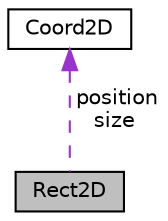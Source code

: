 digraph "Rect2D"
{
 // INTERACTIVE_SVG=YES
 // LATEX_PDF_SIZE
  edge [fontname="Helvetica",fontsize="10",labelfontname="Helvetica",labelfontsize="10"];
  node [fontname="Helvetica",fontsize="10",shape=record];
  Node1 [label="Rect2D",height=0.2,width=0.4,color="black", fillcolor="grey75", style="filled", fontcolor="black",tooltip=" "];
  Node2 -> Node1 [dir="back",color="darkorchid3",fontsize="10",style="dashed",label=" position\nsize" ,fontname="Helvetica"];
  Node2 [label="Coord2D",height=0.2,width=0.4,color="black", fillcolor="white", style="filled",URL="$structCoord2D.html",tooltip=" "];
}
